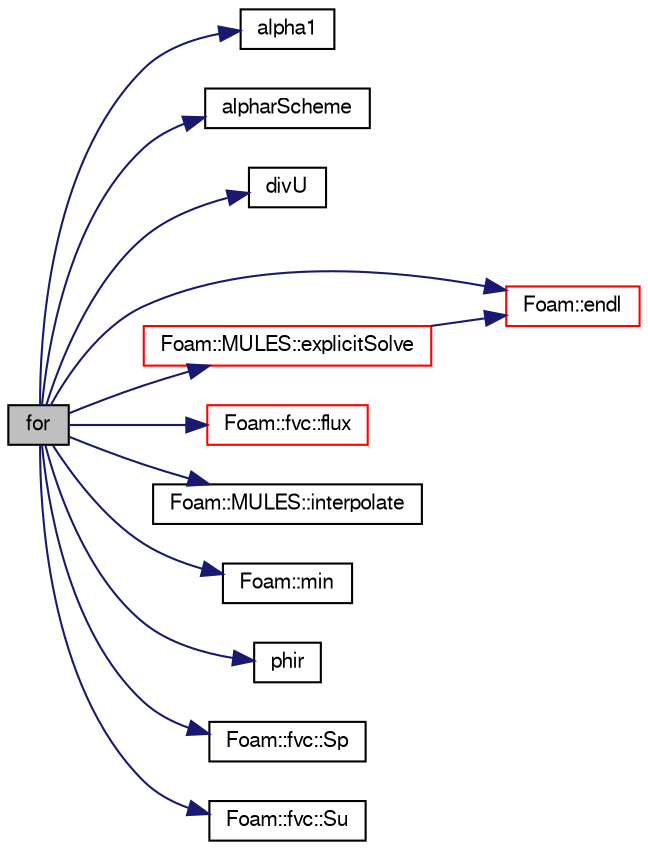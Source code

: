 digraph "for"
{
  bgcolor="transparent";
  edge [fontname="FreeSans",fontsize="10",labelfontname="FreeSans",labelfontsize="10"];
  node [fontname="FreeSans",fontsize="10",shape=record];
  rankdir="LR";
  Node6 [label="for",height=0.2,width=0.4,color="black", fillcolor="grey75", style="filled", fontcolor="black"];
  Node6 -> Node7 [color="midnightblue",fontsize="10",style="solid",fontname="FreeSans"];
  Node7 [label="alpha1",height=0.2,width=0.4,color="black",URL="$a39119.html#aced3d8b3bb357ea9c4de0585cdc824ce"];
  Node6 -> Node8 [color="midnightblue",fontsize="10",style="solid",fontname="FreeSans"];
  Node8 [label="alpharScheme",height=0.2,width=0.4,color="black",URL="$a38534.html#a7215f2a2f324f53472d95072b4a379e8"];
  Node6 -> Node9 [color="midnightblue",fontsize="10",style="solid",fontname="FreeSans"];
  Node9 [label="divU",height=0.2,width=0.4,color="black",URL="$a38540.html#a09bc63f3dad0c233d722b7374810ad3d"];
  Node6 -> Node10 [color="midnightblue",fontsize="10",style="solid",fontname="FreeSans"];
  Node10 [label="Foam::endl",height=0.2,width=0.4,color="red",URL="$a21124.html#a2db8fe02a0d3909e9351bb4275b23ce4",tooltip="Add newline and flush stream. "];
  Node6 -> Node12 [color="midnightblue",fontsize="10",style="solid",fontname="FreeSans"];
  Node12 [label="Foam::MULES::explicitSolve",height=0.2,width=0.4,color="red",URL="$a21136.html#a62d251545cddb4d8e55512c4a86dcabf"];
  Node12 -> Node10 [color="midnightblue",fontsize="10",style="solid",fontname="FreeSans"];
  Node6 -> Node315 [color="midnightblue",fontsize="10",style="solid",fontname="FreeSans"];
  Node315 [label="Foam::fvc::flux",height=0.2,width=0.4,color="red",URL="$a21134.html#ae13d777d84cef9a101ae5a61d5ce29af"];
  Node6 -> Node323 [color="midnightblue",fontsize="10",style="solid",fontname="FreeSans"];
  Node323 [label="Foam::MULES::interpolate",height=0.2,width=0.4,color="black",URL="$a21136.html#a4d62f21551985d814104861e7c1d9b4f"];
  Node6 -> Node225 [color="midnightblue",fontsize="10",style="solid",fontname="FreeSans"];
  Node225 [label="Foam::min",height=0.2,width=0.4,color="black",URL="$a21124.html#a253e112ad2d56d96230ff39ea7f442dc"];
  Node6 -> Node324 [color="midnightblue",fontsize="10",style="solid",fontname="FreeSans"];
  Node324 [label="phir",height=0.2,width=0.4,color="black",URL="$a38534.html#a4467c6170d33d993a4e646952bde9020"];
  Node6 -> Node162 [color="midnightblue",fontsize="10",style="solid",fontname="FreeSans"];
  Node162 [label="Foam::fvc::Sp",height=0.2,width=0.4,color="black",URL="$a21134.html#acb372005d973de14c63c97ba57a82d99"];
  Node6 -> Node325 [color="midnightblue",fontsize="10",style="solid",fontname="FreeSans"];
  Node325 [label="Foam::fvc::Su",height=0.2,width=0.4,color="black",URL="$a21134.html#ac92e296062b7b025a96b82351c1d9b89"];
}
